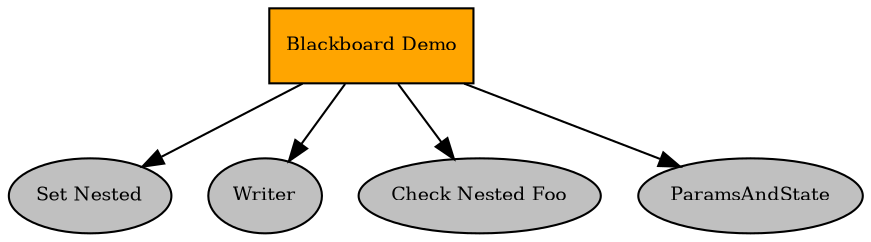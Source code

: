 digraph pastafarianism {
graph [fontname="times-roman"];
node [fontname="times-roman"];
edge [fontname="times-roman"];
"Blackboard Demo" [fillcolor=orange, fontcolor=black, fontsize=9, label="Blackboard Demo", shape=box, style=filled];
"Set Nested" [fillcolor=gray, fontcolor=black, fontsize=9, label="Set Nested", shape=ellipse, style=filled];
"Blackboard Demo" -> "Set Nested";
Writer [fillcolor=gray, fontcolor=black, fontsize=9, label=Writer, shape=ellipse, style=filled];
"Blackboard Demo" -> Writer;
"Check Nested Foo" [fillcolor=gray, fontcolor=black, fontsize=9, label="Check Nested Foo", shape=ellipse, style=filled];
"Blackboard Demo" -> "Check Nested Foo";
ParamsAndState [fillcolor=gray, fontcolor=black, fontsize=9, label=ParamsAndState, shape=ellipse, style=filled];
"Blackboard Demo" -> ParamsAndState;
subgraph  {
label="children_of_Blackboard Demo";
rank=same;
"Set Nested" [fillcolor=gray, fontcolor=black, fontsize=9, label="Set Nested", shape=ellipse, style=filled];
Writer [fillcolor=gray, fontcolor=black, fontsize=9, label=Writer, shape=ellipse, style=filled];
"Check Nested Foo" [fillcolor=gray, fontcolor=black, fontsize=9, label="Check Nested Foo", shape=ellipse, style=filled];
ParamsAndState [fillcolor=gray, fontcolor=black, fontsize=9, label=ParamsAndState, shape=ellipse, style=filled];
}

}
